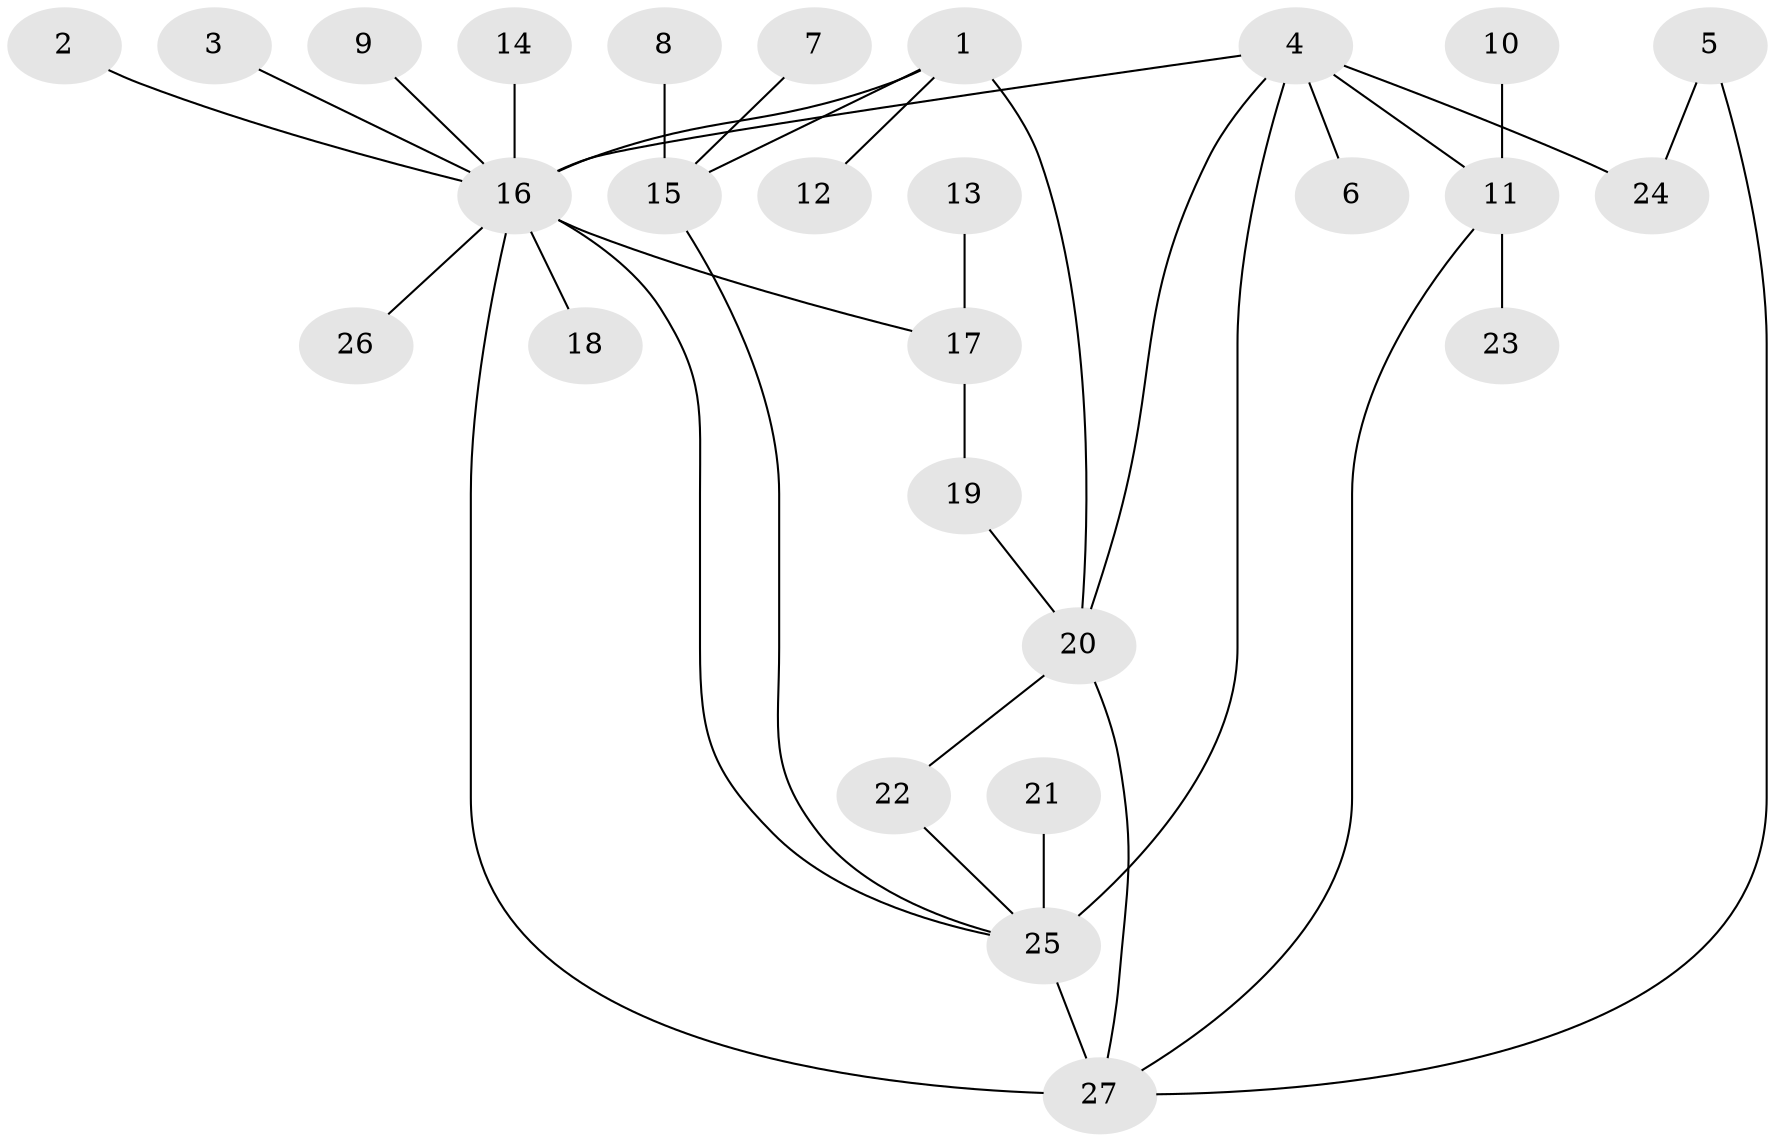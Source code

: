 // original degree distribution, {6: 0.05555555555555555, 8: 0.018518518518518517, 2: 0.16666666666666666, 13: 0.018518518518518517, 4: 0.018518518518518517, 7: 0.018518518518518517, 3: 0.07407407407407407, 9: 0.018518518518518517, 1: 0.5925925925925926, 5: 0.018518518518518517}
// Generated by graph-tools (version 1.1) at 2025/37/03/04/25 23:37:47]
// undirected, 27 vertices, 35 edges
graph export_dot {
  node [color=gray90,style=filled];
  1;
  2;
  3;
  4;
  5;
  6;
  7;
  8;
  9;
  10;
  11;
  12;
  13;
  14;
  15;
  16;
  17;
  18;
  19;
  20;
  21;
  22;
  23;
  24;
  25;
  26;
  27;
  1 -- 12 [weight=1.0];
  1 -- 15 [weight=1.0];
  1 -- 16 [weight=1.0];
  1 -- 20 [weight=1.0];
  2 -- 16 [weight=1.0];
  3 -- 16 [weight=1.0];
  4 -- 6 [weight=1.0];
  4 -- 11 [weight=1.0];
  4 -- 16 [weight=1.0];
  4 -- 20 [weight=1.0];
  4 -- 24 [weight=1.0];
  4 -- 25 [weight=1.0];
  5 -- 24 [weight=1.0];
  5 -- 27 [weight=1.0];
  7 -- 15 [weight=1.0];
  8 -- 15 [weight=1.0];
  9 -- 16 [weight=1.0];
  10 -- 11 [weight=1.0];
  11 -- 23 [weight=1.0];
  11 -- 27 [weight=1.0];
  13 -- 17 [weight=1.0];
  14 -- 16 [weight=1.0];
  15 -- 25 [weight=1.0];
  16 -- 17 [weight=1.0];
  16 -- 18 [weight=1.0];
  16 -- 25 [weight=1.0];
  16 -- 26 [weight=1.0];
  16 -- 27 [weight=1.0];
  17 -- 19 [weight=1.0];
  19 -- 20 [weight=1.0];
  20 -- 22 [weight=1.0];
  20 -- 27 [weight=1.0];
  21 -- 25 [weight=1.0];
  22 -- 25 [weight=1.0];
  25 -- 27 [weight=2.0];
}
